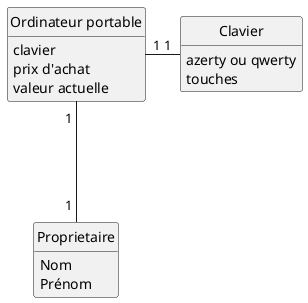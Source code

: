 @startuml Ordinateurs portables
'--------------------------------
' Parametres pour le dessin
'--------------------------------
hide circle
hide empty members
hide empty methods
'--------------------------------
class "Ordinateur portable"{
clavier
prix d'achat
valeur actuelle
}

class Clavier{
    azerty ou qwerty
    touches
}

class Proprietaire{
    Nom
    Prénom
}

"Ordinateur portable" "1" - "1" Clavier
"Ordinateur portable" "1 " --- "1 " Proprietaire


@enduml